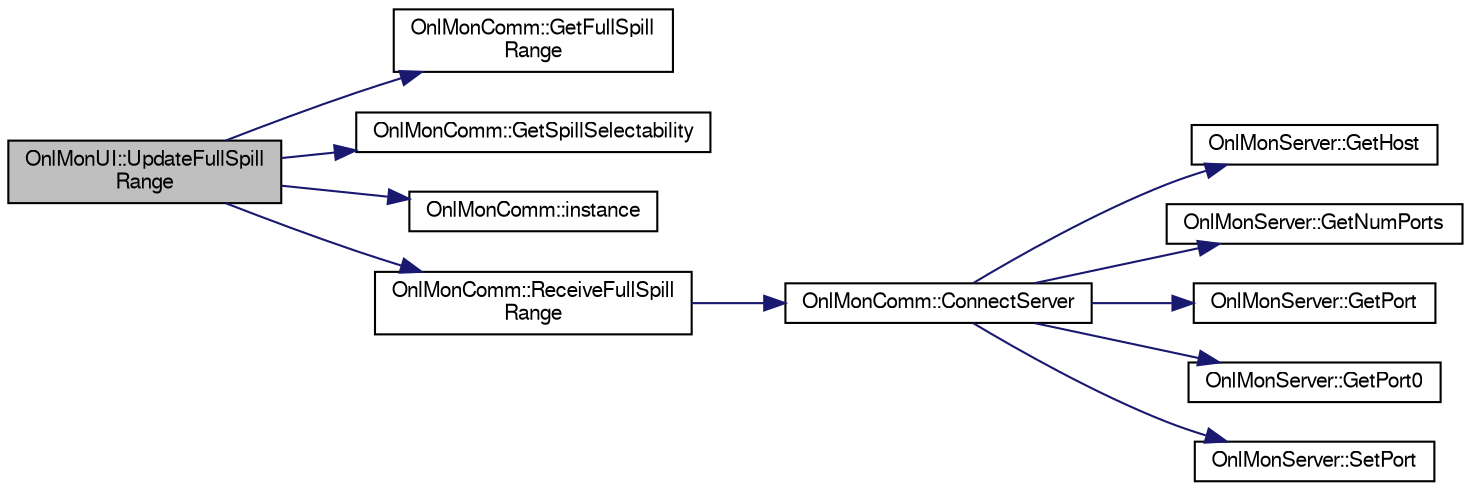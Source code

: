 digraph "OnlMonUI::UpdateFullSpillRange"
{
  bgcolor="transparent";
  edge [fontname="FreeSans",fontsize="10",labelfontname="FreeSans",labelfontsize="10"];
  node [fontname="FreeSans",fontsize="10",shape=record];
  rankdir="LR";
  Node1 [label="OnlMonUI::UpdateFullSpill\lRange",height=0.2,width=0.4,color="black", fillcolor="grey75", style="filled" fontcolor="black"];
  Node1 -> Node2 [color="midnightblue",fontsize="10",style="solid",fontname="FreeSans"];
  Node2 [label="OnlMonComm::GetFullSpill\lRange",height=0.2,width=0.4,color="black",URL="$d9/d95/classOnlMonComm.html#ae04036af3197a7f3beed031f6772d60a"];
  Node1 -> Node3 [color="midnightblue",fontsize="10",style="solid",fontname="FreeSans"];
  Node3 [label="OnlMonComm::GetSpillSelectability",height=0.2,width=0.4,color="black",URL="$d9/d95/classOnlMonComm.html#afb904a339e037649ccd461dad49f6d6f"];
  Node1 -> Node4 [color="midnightblue",fontsize="10",style="solid",fontname="FreeSans"];
  Node4 [label="OnlMonComm::instance",height=0.2,width=0.4,color="black",URL="$d9/d95/classOnlMonComm.html#a2702d6965a37f5a31ff1dd2bd1032ab9"];
  Node1 -> Node5 [color="midnightblue",fontsize="10",style="solid",fontname="FreeSans"];
  Node5 [label="OnlMonComm::ReceiveFullSpill\lRange",height=0.2,width=0.4,color="black",URL="$d9/d95/classOnlMonComm.html#ad0d97e9ce09fc86214da2a1faafc168d"];
  Node5 -> Node6 [color="midnightblue",fontsize="10",style="solid",fontname="FreeSans"];
  Node6 [label="OnlMonComm::ConnectServer",height=0.2,width=0.4,color="black",URL="$d9/d95/classOnlMonComm.html#a91f9642e78353475eefc888c326a6c4b"];
  Node6 -> Node7 [color="midnightblue",fontsize="10",style="solid",fontname="FreeSans"];
  Node7 [label="OnlMonServer::GetHost",height=0.2,width=0.4,color="black",URL="$d8/d38/classOnlMonServer.html#a1e7b873bc5d67dcede30725ad2cafd6c"];
  Node6 -> Node8 [color="midnightblue",fontsize="10",style="solid",fontname="FreeSans"];
  Node8 [label="OnlMonServer::GetNumPorts",height=0.2,width=0.4,color="black",URL="$d8/d38/classOnlMonServer.html#aa93416503a6a72a123a336dc827b6f41"];
  Node6 -> Node9 [color="midnightblue",fontsize="10",style="solid",fontname="FreeSans"];
  Node9 [label="OnlMonServer::GetPort",height=0.2,width=0.4,color="black",URL="$d8/d38/classOnlMonServer.html#a127778f90627b20bb428496ca7cfd6b9"];
  Node6 -> Node10 [color="midnightblue",fontsize="10",style="solid",fontname="FreeSans"];
  Node10 [label="OnlMonServer::GetPort0",height=0.2,width=0.4,color="black",URL="$d8/d38/classOnlMonServer.html#a52de76d27f9e8745d0c35f97e5970fbb"];
  Node6 -> Node11 [color="midnightblue",fontsize="10",style="solid",fontname="FreeSans"];
  Node11 [label="OnlMonServer::SetPort",height=0.2,width=0.4,color="black",URL="$d8/d38/classOnlMonServer.html#a6ec9ddf73836595d0fa269d5196898b6"];
}
